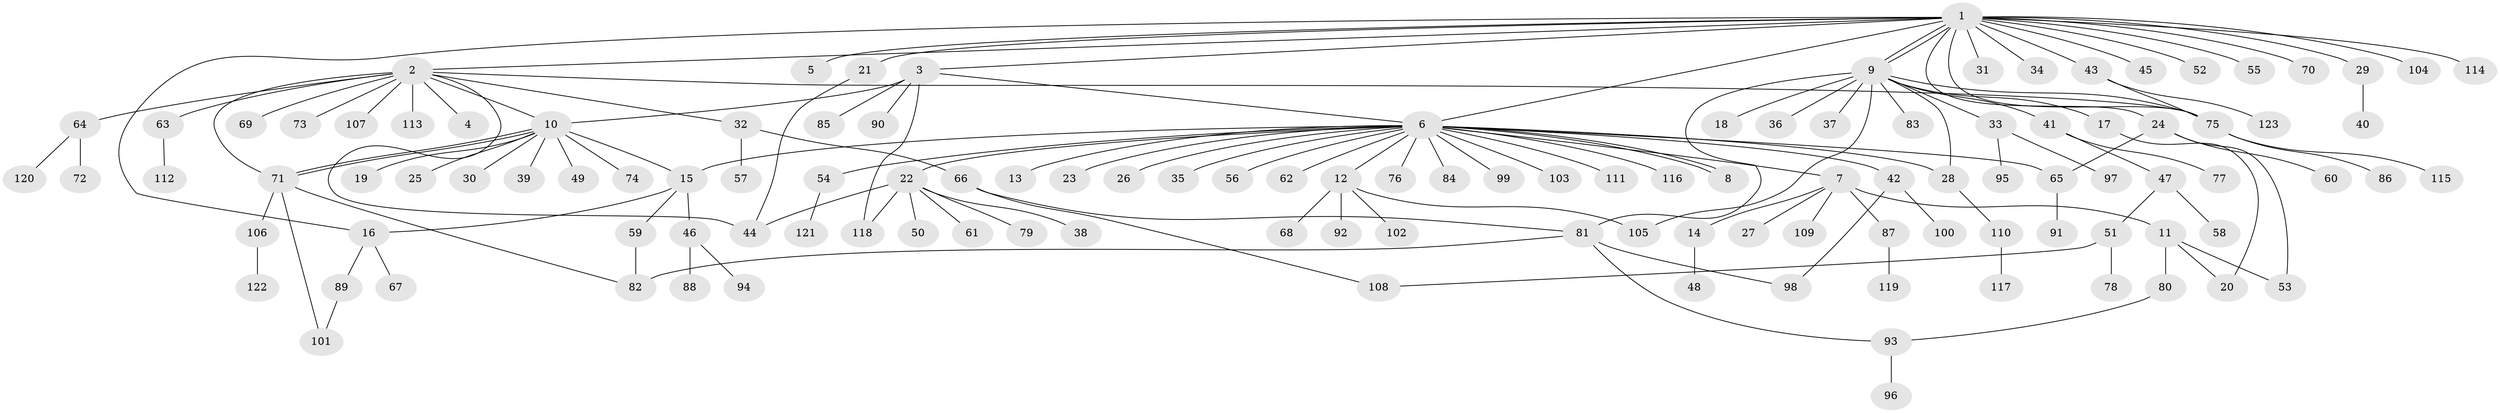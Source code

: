 // Generated by graph-tools (version 1.1) at 2025/01/03/09/25 03:01:40]
// undirected, 123 vertices, 148 edges
graph export_dot {
graph [start="1"]
  node [color=gray90,style=filled];
  1;
  2;
  3;
  4;
  5;
  6;
  7;
  8;
  9;
  10;
  11;
  12;
  13;
  14;
  15;
  16;
  17;
  18;
  19;
  20;
  21;
  22;
  23;
  24;
  25;
  26;
  27;
  28;
  29;
  30;
  31;
  32;
  33;
  34;
  35;
  36;
  37;
  38;
  39;
  40;
  41;
  42;
  43;
  44;
  45;
  46;
  47;
  48;
  49;
  50;
  51;
  52;
  53;
  54;
  55;
  56;
  57;
  58;
  59;
  60;
  61;
  62;
  63;
  64;
  65;
  66;
  67;
  68;
  69;
  70;
  71;
  72;
  73;
  74;
  75;
  76;
  77;
  78;
  79;
  80;
  81;
  82;
  83;
  84;
  85;
  86;
  87;
  88;
  89;
  90;
  91;
  92;
  93;
  94;
  95;
  96;
  97;
  98;
  99;
  100;
  101;
  102;
  103;
  104;
  105;
  106;
  107;
  108;
  109;
  110;
  111;
  112;
  113;
  114;
  115;
  116;
  117;
  118;
  119;
  120;
  121;
  122;
  123;
  1 -- 2;
  1 -- 3;
  1 -- 5;
  1 -- 6;
  1 -- 9;
  1 -- 9;
  1 -- 16;
  1 -- 21;
  1 -- 24;
  1 -- 29;
  1 -- 31;
  1 -- 34;
  1 -- 43;
  1 -- 45;
  1 -- 52;
  1 -- 55;
  1 -- 70;
  1 -- 75;
  1 -- 104;
  1 -- 114;
  2 -- 4;
  2 -- 10;
  2 -- 32;
  2 -- 44;
  2 -- 63;
  2 -- 64;
  2 -- 69;
  2 -- 71;
  2 -- 73;
  2 -- 75;
  2 -- 107;
  2 -- 113;
  3 -- 6;
  3 -- 10;
  3 -- 85;
  3 -- 90;
  3 -- 118;
  6 -- 7;
  6 -- 8;
  6 -- 8;
  6 -- 12;
  6 -- 13;
  6 -- 15;
  6 -- 22;
  6 -- 23;
  6 -- 26;
  6 -- 28;
  6 -- 35;
  6 -- 42;
  6 -- 54;
  6 -- 56;
  6 -- 62;
  6 -- 65;
  6 -- 76;
  6 -- 84;
  6 -- 99;
  6 -- 103;
  6 -- 111;
  6 -- 116;
  7 -- 11;
  7 -- 14;
  7 -- 27;
  7 -- 87;
  7 -- 109;
  9 -- 17;
  9 -- 18;
  9 -- 28;
  9 -- 33;
  9 -- 36;
  9 -- 37;
  9 -- 41;
  9 -- 75;
  9 -- 81;
  9 -- 83;
  9 -- 105;
  10 -- 15;
  10 -- 19;
  10 -- 25;
  10 -- 30;
  10 -- 39;
  10 -- 49;
  10 -- 71;
  10 -- 71;
  10 -- 74;
  11 -- 20;
  11 -- 53;
  11 -- 80;
  12 -- 68;
  12 -- 92;
  12 -- 102;
  12 -- 105;
  14 -- 48;
  15 -- 16;
  15 -- 46;
  15 -- 59;
  16 -- 67;
  16 -- 89;
  17 -- 20;
  21 -- 44;
  22 -- 38;
  22 -- 44;
  22 -- 50;
  22 -- 61;
  22 -- 79;
  22 -- 118;
  24 -- 53;
  24 -- 60;
  24 -- 65;
  28 -- 110;
  29 -- 40;
  32 -- 57;
  32 -- 66;
  33 -- 95;
  33 -- 97;
  41 -- 47;
  41 -- 77;
  42 -- 98;
  42 -- 100;
  43 -- 75;
  43 -- 123;
  46 -- 88;
  46 -- 94;
  47 -- 51;
  47 -- 58;
  51 -- 78;
  51 -- 108;
  54 -- 121;
  59 -- 82;
  63 -- 112;
  64 -- 72;
  64 -- 120;
  65 -- 91;
  66 -- 81;
  66 -- 108;
  71 -- 82;
  71 -- 101;
  71 -- 106;
  75 -- 86;
  75 -- 115;
  80 -- 93;
  81 -- 82;
  81 -- 93;
  81 -- 98;
  87 -- 119;
  89 -- 101;
  93 -- 96;
  106 -- 122;
  110 -- 117;
}
